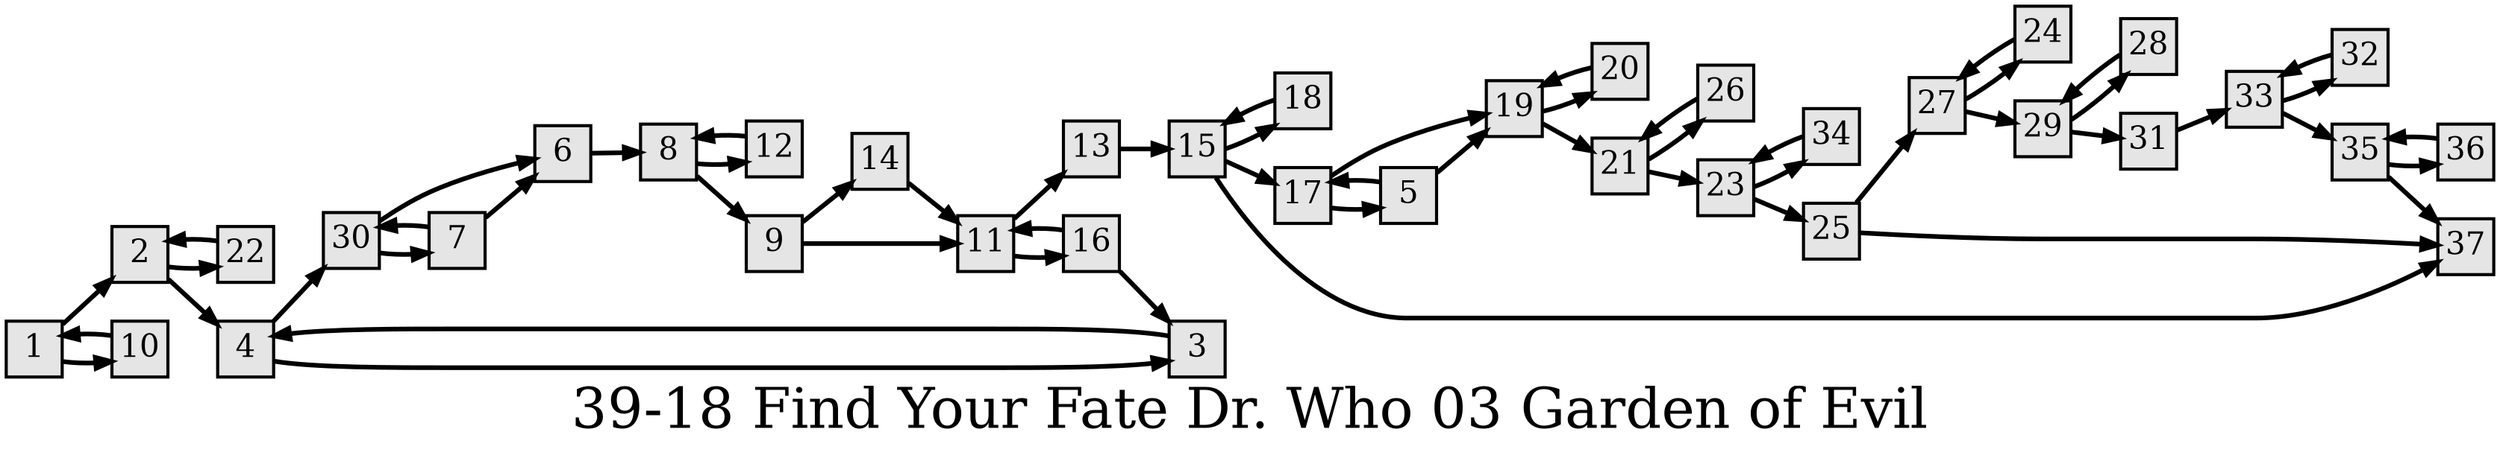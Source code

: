 digraph g{
  graph [ label="39-18 Find Your Fate Dr. Who 03 Garden of Evil" rankdir=LR, ordering=out, fontsize=36, nodesep="0.35", ranksep="0.45"];
  node  [shape=rect, penwidth=2, fontsize=20, style=filled, fillcolor=grey90, margin="0,0", labelfloat=true, regular=true, fixedsize=true];
  edge  [labelfloat=true, penwidth=3, fontsize=12];
  // ---;
  // group  : Katz;
  // id     : 39-18;
  // gbid   :;
  // series :;
  // title  :;
  // author :;
  // credit:;
  // - name : Yee-Ann Wong;
  // role : encoder;
  // date : 2017-09-16;
  // - name : Jeremy Douglass;
  // role : editor;
  // date : 2018-04-28;
  // render:;
  // - name   : small;
  // styles : gvStyles-small.txt;
  // engine : dot;
  // comment: >;
  
  // ---;
  
  // From | To | Label;
  
  1 -> 2;
  1 -> 10;
  2 -> 22;
  2 -> 4;	// if coming from 22, go directly to 4
  3 -> 4;
  4 -> 30;
  4 -> 3;
  5 -> 17;
  5 -> 19;
  6 -> 8;
  7 -> 30;
  7 -> 6;
  8 -> 12;
  8 -> 9;
  9 -> 14;
  9 -> 11;
  10 -> 1;
  11 -> 13;
  11 -> 16;
  12 -> 8;
  13 -> 15;
  14 -> 11;
  15 -> 18;
  15 -> 17;
  15 -> 37;	// reference— word scramble answer
  16 -> 11;
  16 -> 3;
  17 -> 19;
  17 -> 5;
  18 -> 15;
  19 -> 20;
  19 -> 21;
  20 -> 19;
  21 -> 26;
  21 -> 23;
  22 -> 2;	// go to 2 then 4
  23 -> 34;
  23 -> 25;
  24 -> 27;
  25 -> 27;
  25 -> 37;	// refernce—puzzle answer
  26 -> 21;	// go back to 21, then 23 after completing chance requirement
  27 -> 24;
  27 -> 29;
  28 -> 29;	// go back and take the other path
  29 -> 28;
  29 -> 31;
  30 -> 6;
  30 -> 7;
  31 -> 33;
  32 -> 33;	// try again
  33 -> 32;
  33 -> 35;
  34 -> 23;	// go back and go to 25
  35 -> 36;
  35 -> 37;
  36 -> 35;	// try again, choose 37
  37;	// reference at end, answers to lexia puzzles
}


